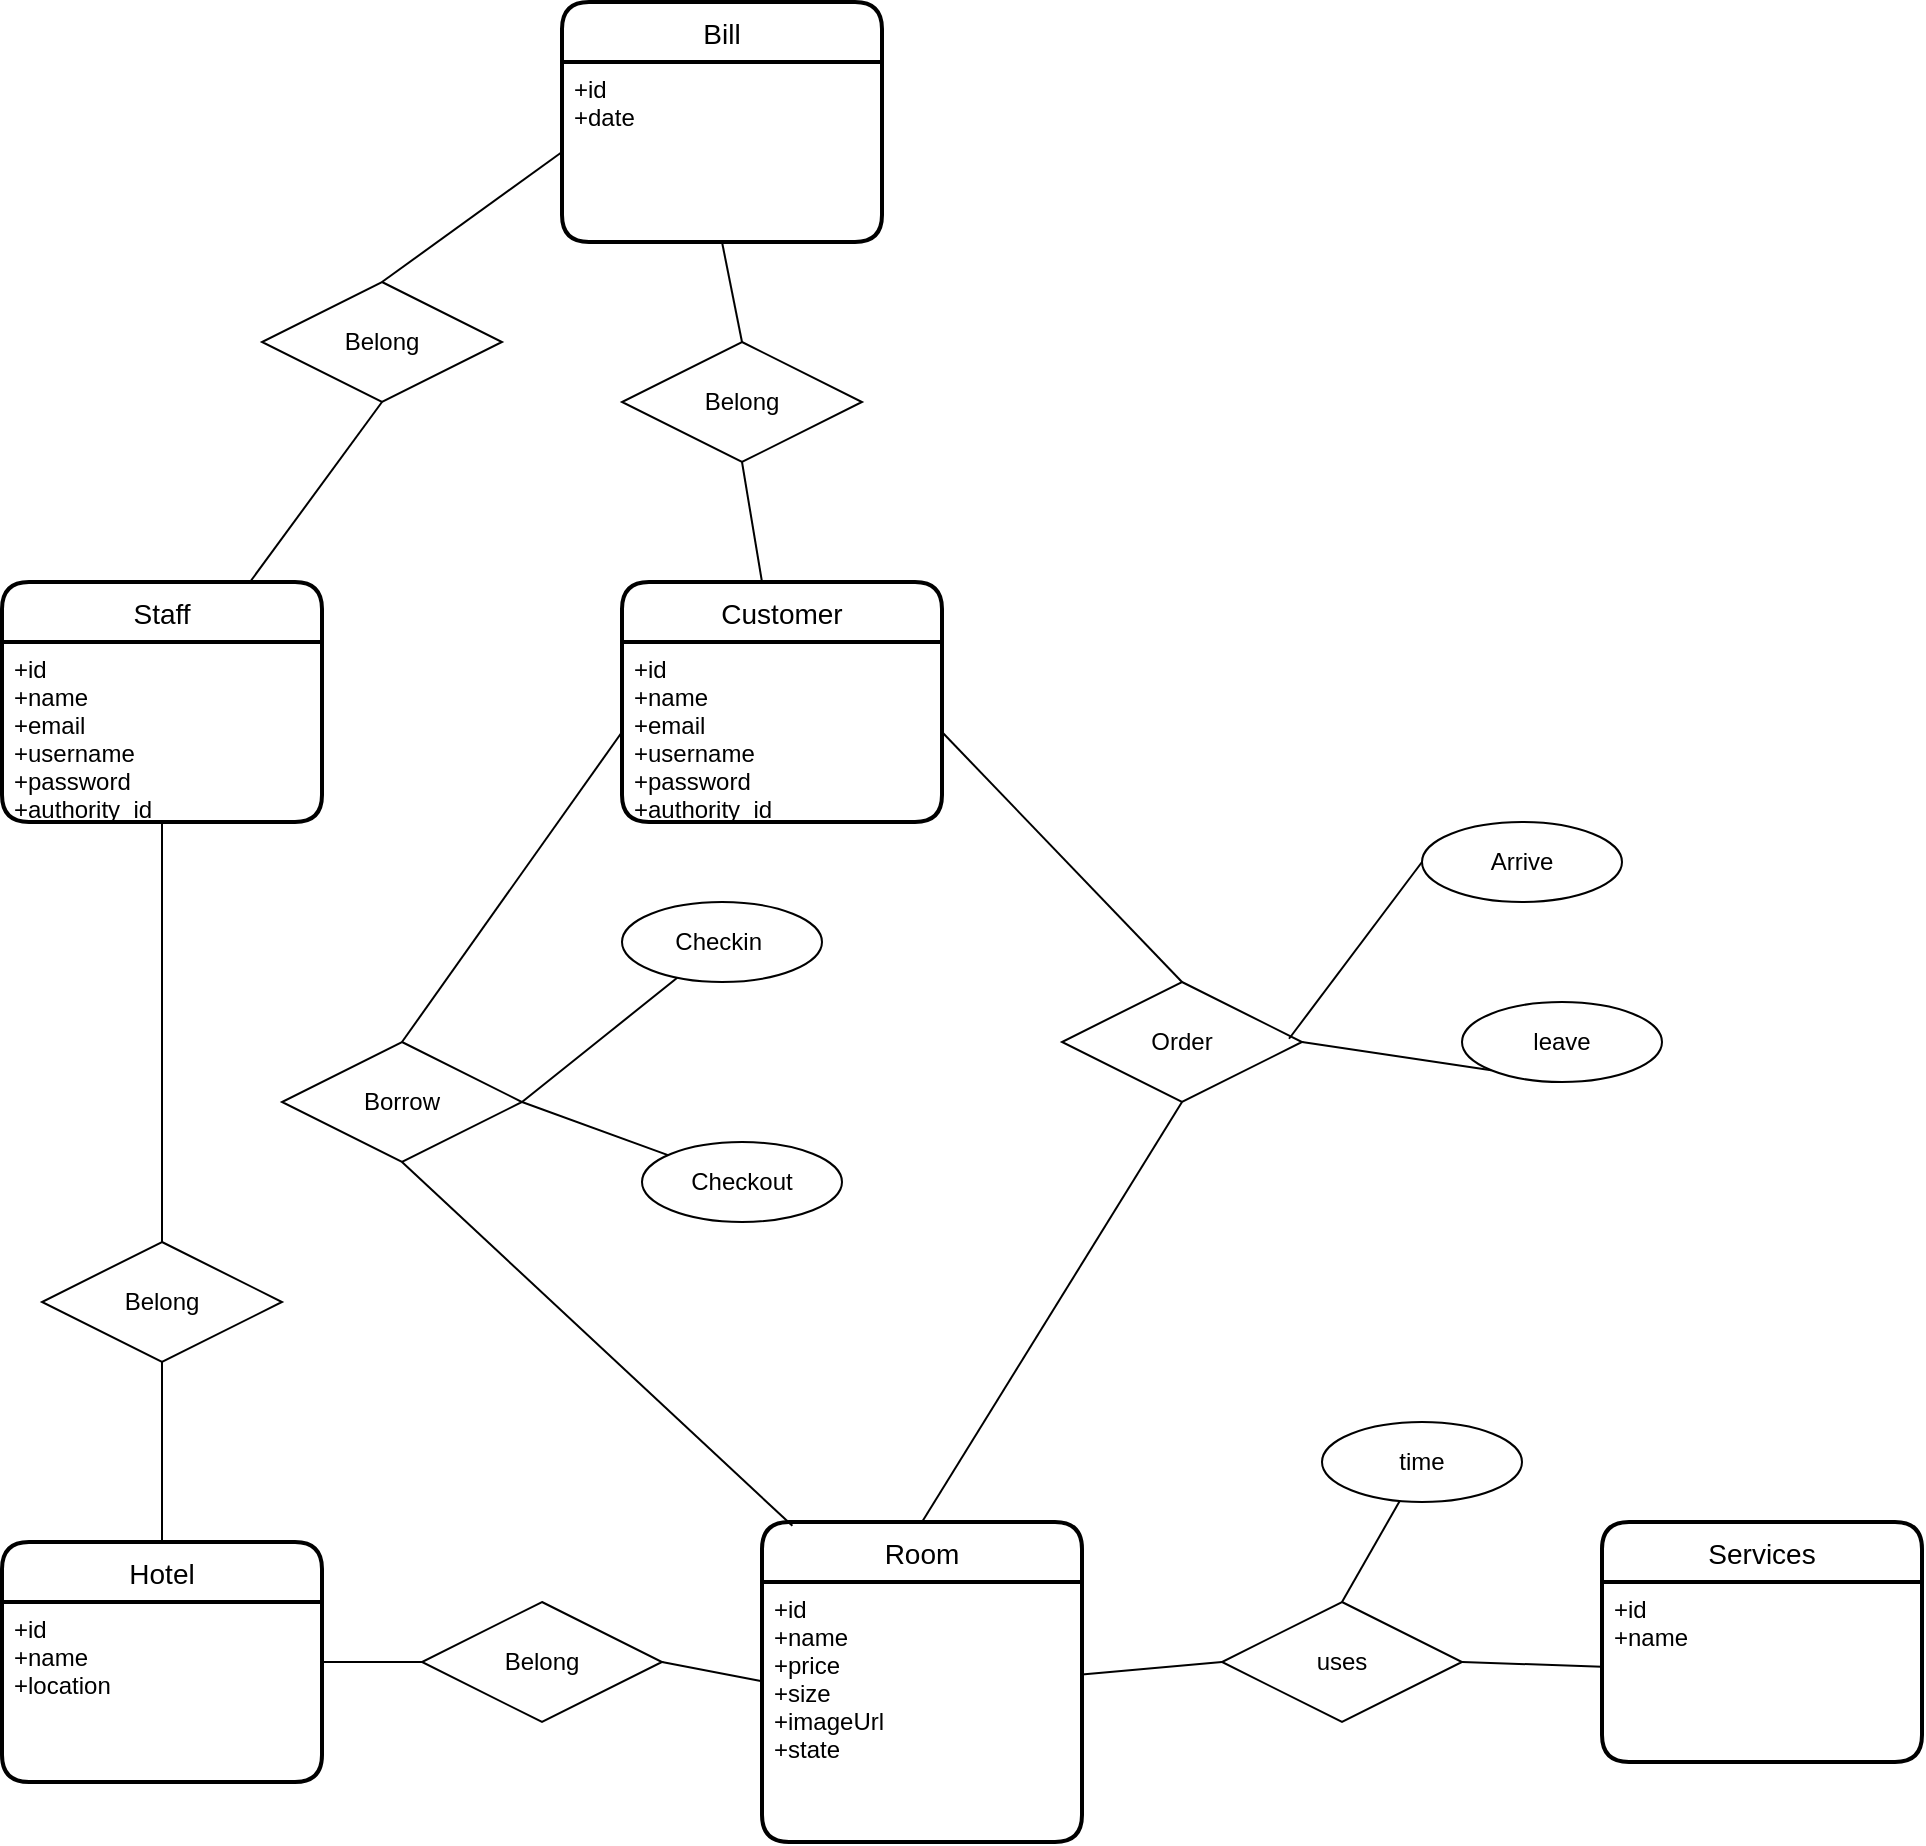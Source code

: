 <mxfile version="20.2.3" type="github">
  <diagram name="Page-1" id="e56a1550-8fbb-45ad-956c-1786394a9013">
    <mxGraphModel dx="1673" dy="1784" grid="1" gridSize="10" guides="1" tooltips="1" connect="1" arrows="1" fold="1" page="1" pageScale="1" pageWidth="1100" pageHeight="850" background="none" math="0" shadow="0">
      <root>
        <mxCell id="0" />
        <mxCell id="1" parent="0" />
        <mxCell id="Kd_VAQXIcEHXok77GXxw-1" value="Staff" style="swimlane;childLayout=stackLayout;horizontal=1;startSize=30;horizontalStack=0;rounded=1;fontSize=14;fontStyle=0;strokeWidth=2;resizeParent=0;resizeLast=1;shadow=0;dashed=0;align=center;" parent="1" vertex="1">
          <mxGeometry x="100" y="-210" width="160" height="120" as="geometry" />
        </mxCell>
        <mxCell id="Kd_VAQXIcEHXok77GXxw-2" value="+id&#xa;+name&#xa;+email&#xa;+username&#xa;+password&#xa;+authority_id" style="align=left;strokeColor=none;fillColor=none;spacingLeft=4;fontSize=12;verticalAlign=top;resizable=0;rotatable=0;part=1;" parent="Kd_VAQXIcEHXok77GXxw-1" vertex="1">
          <mxGeometry y="30" width="160" height="90" as="geometry" />
        </mxCell>
        <mxCell id="Kd_VAQXIcEHXok77GXxw-8" value="Hotel" style="swimlane;childLayout=stackLayout;horizontal=1;startSize=30;horizontalStack=0;rounded=1;fontSize=14;fontStyle=0;strokeWidth=2;resizeParent=0;resizeLast=1;shadow=0;dashed=0;align=center;" parent="1" vertex="1">
          <mxGeometry x="100" y="270" width="160" height="120" as="geometry" />
        </mxCell>
        <mxCell id="Kd_VAQXIcEHXok77GXxw-9" value="+id&#xa;+name&#xa;+location" style="align=left;strokeColor=none;fillColor=none;spacingLeft=4;fontSize=12;verticalAlign=top;resizable=0;rotatable=0;part=1;" parent="Kd_VAQXIcEHXok77GXxw-8" vertex="1">
          <mxGeometry y="30" width="160" height="90" as="geometry" />
        </mxCell>
        <mxCell id="Kd_VAQXIcEHXok77GXxw-10" value="Room" style="swimlane;childLayout=stackLayout;horizontal=1;startSize=30;horizontalStack=0;rounded=1;fontSize=14;fontStyle=0;strokeWidth=2;resizeParent=0;resizeLast=1;shadow=0;dashed=0;align=center;" parent="1" vertex="1">
          <mxGeometry x="480" y="260" width="160" height="160" as="geometry" />
        </mxCell>
        <mxCell id="Kd_VAQXIcEHXok77GXxw-11" value="+id&#xa;+name&#xa;+price&#xa;+size&#xa;+imageUrl&#xa;+state" style="align=left;strokeColor=none;fillColor=none;spacingLeft=4;fontSize=12;verticalAlign=top;resizable=0;rotatable=0;part=1;" parent="Kd_VAQXIcEHXok77GXxw-10" vertex="1">
          <mxGeometry y="30" width="160" height="130" as="geometry" />
        </mxCell>
        <mxCell id="Kd_VAQXIcEHXok77GXxw-16" value="Services" style="swimlane;childLayout=stackLayout;horizontal=1;startSize=30;horizontalStack=0;rounded=1;fontSize=14;fontStyle=0;strokeWidth=2;resizeParent=0;resizeLast=1;shadow=0;dashed=0;align=center;" parent="1" vertex="1">
          <mxGeometry x="900" y="260" width="160" height="120" as="geometry" />
        </mxCell>
        <mxCell id="Kd_VAQXIcEHXok77GXxw-17" value="+id&#xa;+name" style="align=left;strokeColor=none;fillColor=none;spacingLeft=4;fontSize=12;verticalAlign=top;resizable=0;rotatable=0;part=1;" parent="Kd_VAQXIcEHXok77GXxw-16" vertex="1">
          <mxGeometry y="30" width="160" height="90" as="geometry" />
        </mxCell>
        <mxCell id="Kd_VAQXIcEHXok77GXxw-46" value="Belong" style="shape=rhombus;perimeter=rhombusPerimeter;whiteSpace=wrap;html=1;align=center;" parent="1" vertex="1">
          <mxGeometry x="310" y="300" width="120" height="60" as="geometry" />
        </mxCell>
        <mxCell id="Kd_VAQXIcEHXok77GXxw-47" value="" style="endArrow=none;html=1;rounded=0;strokeWidth=1;exitX=1;exitY=0.333;exitDx=0;exitDy=0;exitPerimeter=0;entryX=0;entryY=0.5;entryDx=0;entryDy=0;" parent="1" source="Kd_VAQXIcEHXok77GXxw-9" target="Kd_VAQXIcEHXok77GXxw-46" edge="1">
          <mxGeometry relative="1" as="geometry">
            <mxPoint x="290" y="260.005" as="sourcePoint" />
            <mxPoint x="350" y="320" as="targetPoint" />
          </mxGeometry>
        </mxCell>
        <mxCell id="Kd_VAQXIcEHXok77GXxw-48" value="" style="endArrow=none;html=1;rounded=0;strokeWidth=1;exitX=1;exitY=0.5;exitDx=0;exitDy=0;" parent="1" source="Kd_VAQXIcEHXok77GXxw-46" target="Kd_VAQXIcEHXok77GXxw-11" edge="1">
          <mxGeometry relative="1" as="geometry">
            <mxPoint x="400" y="300.005" as="sourcePoint" />
            <mxPoint x="472.727" y="301.736" as="targetPoint" />
          </mxGeometry>
        </mxCell>
        <mxCell id="Kd_VAQXIcEHXok77GXxw-49" value="" style="endArrow=none;html=1;rounded=0;strokeWidth=1;exitX=1;exitY=0.5;exitDx=0;exitDy=0;" parent="1" source="Kd_VAQXIcEHXok77GXxw-50" target="Kd_VAQXIcEHXok77GXxw-17" edge="1">
          <mxGeometry relative="1" as="geometry">
            <mxPoint x="690" y="319.135" as="sourcePoint" />
            <mxPoint x="762.727" y="320.866" as="targetPoint" />
          </mxGeometry>
        </mxCell>
        <mxCell id="Kd_VAQXIcEHXok77GXxw-95" style="edgeStyle=none;rounded=0;orthogonalLoop=1;jettySize=auto;html=1;exitX=0.5;exitY=0;exitDx=0;exitDy=0;strokeWidth=1;endArrow=none;endFill=0;" parent="1" source="Kd_VAQXIcEHXok77GXxw-50" target="Kd_VAQXIcEHXok77GXxw-93" edge="1">
          <mxGeometry relative="1" as="geometry" />
        </mxCell>
        <mxCell id="Kd_VAQXIcEHXok77GXxw-50" value="uses" style="shape=rhombus;perimeter=rhombusPerimeter;whiteSpace=wrap;html=1;align=center;" parent="1" vertex="1">
          <mxGeometry x="710" y="300" width="120" height="60" as="geometry" />
        </mxCell>
        <mxCell id="Kd_VAQXIcEHXok77GXxw-51" value="" style="endArrow=none;html=1;rounded=0;strokeWidth=1;entryX=0;entryY=0.5;entryDx=0;entryDy=0;exitX=1;exitY=0.356;exitDx=0;exitDy=0;exitPerimeter=0;" parent="1" source="Kd_VAQXIcEHXok77GXxw-11" target="Kd_VAQXIcEHXok77GXxw-50" edge="1">
          <mxGeometry relative="1" as="geometry">
            <mxPoint x="670" y="270.005" as="sourcePoint" />
            <mxPoint x="742.727" y="271.736" as="targetPoint" />
          </mxGeometry>
        </mxCell>
        <mxCell id="Kd_VAQXIcEHXok77GXxw-54" value="Order" style="shape=rhombus;perimeter=rhombusPerimeter;whiteSpace=wrap;html=1;align=center;" parent="1" vertex="1">
          <mxGeometry x="630" y="-10" width="120" height="60" as="geometry" />
        </mxCell>
        <mxCell id="Kd_VAQXIcEHXok77GXxw-60" value="Customer" style="swimlane;childLayout=stackLayout;horizontal=1;startSize=30;horizontalStack=0;rounded=1;fontSize=14;fontStyle=0;strokeWidth=2;resizeParent=0;resizeLast=1;shadow=0;dashed=0;align=center;" parent="1" vertex="1">
          <mxGeometry x="410" y="-210" width="160" height="120" as="geometry" />
        </mxCell>
        <mxCell id="Kd_VAQXIcEHXok77GXxw-61" value="+id&#xa;+name&#xa;+email&#xa;+username&#xa;+password&#xa;+authority_id" style="align=left;strokeColor=none;fillColor=none;spacingLeft=4;fontSize=12;verticalAlign=top;resizable=0;rotatable=0;part=1;" parent="Kd_VAQXIcEHXok77GXxw-60" vertex="1">
          <mxGeometry y="30" width="160" height="90" as="geometry" />
        </mxCell>
        <mxCell id="Kd_VAQXIcEHXok77GXxw-67" value="" style="endArrow=none;html=1;rounded=0;strokeWidth=1;exitX=0.5;exitY=1;exitDx=0;exitDy=0;entryX=0.5;entryY=0;entryDx=0;entryDy=0;" parent="1" source="Kd_VAQXIcEHXok77GXxw-54" target="Kd_VAQXIcEHXok77GXxw-10" edge="1">
          <mxGeometry relative="1" as="geometry">
            <mxPoint x="590" y="180" as="sourcePoint" />
            <mxPoint x="590" y="260" as="targetPoint" />
          </mxGeometry>
        </mxCell>
        <mxCell id="Kd_VAQXIcEHXok77GXxw-74" value="" style="endArrow=none;html=1;rounded=0;strokeWidth=1;exitX=1;exitY=0.5;exitDx=0;exitDy=0;entryX=0.5;entryY=0;entryDx=0;entryDy=0;" parent="1" source="Kd_VAQXIcEHXok77GXxw-61" target="Kd_VAQXIcEHXok77GXxw-54" edge="1">
          <mxGeometry relative="1" as="geometry">
            <mxPoint x="420" y="-200" as="sourcePoint" />
            <mxPoint x="500.0" y="-130.0" as="targetPoint" />
          </mxGeometry>
        </mxCell>
        <mxCell id="Kd_VAQXIcEHXok77GXxw-76" value="Borrow" style="shape=rhombus;perimeter=rhombusPerimeter;whiteSpace=wrap;html=1;align=center;" parent="1" vertex="1">
          <mxGeometry x="240" y="20" width="120" height="60" as="geometry" />
        </mxCell>
        <mxCell id="Kd_VAQXIcEHXok77GXxw-77" value="" style="endArrow=none;html=1;rounded=0;strokeWidth=1;exitX=0;exitY=0.5;exitDx=0;exitDy=0;entryX=0.5;entryY=0;entryDx=0;entryDy=0;" parent="1" source="Kd_VAQXIcEHXok77GXxw-61" target="Kd_VAQXIcEHXok77GXxw-76" edge="1">
          <mxGeometry relative="1" as="geometry">
            <mxPoint x="270.0" y="-270.0" as="sourcePoint" />
            <mxPoint x="300.0" y="45" as="targetPoint" />
          </mxGeometry>
        </mxCell>
        <mxCell id="Kd_VAQXIcEHXok77GXxw-78" value="" style="endArrow=none;html=1;rounded=0;strokeWidth=1;exitX=0.5;exitY=1;exitDx=0;exitDy=0;entryX=0.095;entryY=0.012;entryDx=0;entryDy=0;entryPerimeter=0;" parent="1" source="Kd_VAQXIcEHXok77GXxw-76" target="Kd_VAQXIcEHXok77GXxw-10" edge="1">
          <mxGeometry relative="1" as="geometry">
            <mxPoint x="420.0" y="105.0" as="sourcePoint" />
            <mxPoint x="440.0" y="380" as="targetPoint" />
          </mxGeometry>
        </mxCell>
        <mxCell id="Kd_VAQXIcEHXok77GXxw-79" value="Belong" style="shape=rhombus;perimeter=rhombusPerimeter;whiteSpace=wrap;html=1;align=center;" parent="1" vertex="1">
          <mxGeometry x="120" y="120" width="120" height="60" as="geometry" />
        </mxCell>
        <mxCell id="Kd_VAQXIcEHXok77GXxw-80" value="" style="endArrow=none;html=1;rounded=0;strokeWidth=1;exitX=0.5;exitY=1;exitDx=0;exitDy=0;entryX=0.5;entryY=0;entryDx=0;entryDy=0;" parent="1" source="Kd_VAQXIcEHXok77GXxw-2" target="Kd_VAQXIcEHXok77GXxw-79" edge="1">
          <mxGeometry relative="1" as="geometry">
            <mxPoint x="70.0" y="10.0" as="sourcePoint" />
            <mxPoint x="-10.0" y="175" as="targetPoint" />
          </mxGeometry>
        </mxCell>
        <mxCell id="Kd_VAQXIcEHXok77GXxw-83" value="" style="endArrow=none;html=1;rounded=0;strokeWidth=1;exitX=0.5;exitY=1;exitDx=0;exitDy=0;entryX=0.5;entryY=0;entryDx=0;entryDy=0;" parent="1" source="Kd_VAQXIcEHXok77GXxw-79" target="Kd_VAQXIcEHXok77GXxw-8" edge="1">
          <mxGeometry relative="1" as="geometry">
            <mxPoint x="60.0" y="70.0" as="sourcePoint" />
            <mxPoint x="-20.0" y="235" as="targetPoint" />
          </mxGeometry>
        </mxCell>
        <mxCell id="Kd_VAQXIcEHXok77GXxw-84" value="leave" style="ellipse;whiteSpace=wrap;html=1;align=center;" parent="1" vertex="1">
          <mxGeometry x="830" width="100" height="40" as="geometry" />
        </mxCell>
        <mxCell id="Kd_VAQXIcEHXok77GXxw-85" value="" style="endArrow=none;html=1;rounded=0;strokeWidth=1;exitX=0;exitY=1;exitDx=0;exitDy=0;entryX=1;entryY=0.5;entryDx=0;entryDy=0;" parent="1" source="Kd_VAQXIcEHXok77GXxw-84" target="Kd_VAQXIcEHXok77GXxw-54" edge="1">
          <mxGeometry relative="1" as="geometry">
            <mxPoint x="800" y="80" as="sourcePoint" />
            <mxPoint x="670" y="290" as="targetPoint" />
          </mxGeometry>
        </mxCell>
        <mxCell id="Kd_VAQXIcEHXok77GXxw-86" value="Arrive" style="ellipse;whiteSpace=wrap;html=1;align=center;" parent="1" vertex="1">
          <mxGeometry x="810" y="-90" width="100" height="40" as="geometry" />
        </mxCell>
        <mxCell id="Kd_VAQXIcEHXok77GXxw-88" value="" style="endArrow=none;html=1;rounded=0;strokeWidth=1;exitX=0.946;exitY=0.473;exitDx=0;exitDy=0;entryX=0;entryY=0.5;entryDx=0;entryDy=0;exitPerimeter=0;" parent="1" source="Kd_VAQXIcEHXok77GXxw-54" target="Kd_VAQXIcEHXok77GXxw-86" edge="1">
          <mxGeometry relative="1" as="geometry">
            <mxPoint x="630.004" y="19.996" as="sourcePoint" />
            <mxPoint x="535.15" y="5.77" as="targetPoint" />
          </mxGeometry>
        </mxCell>
        <mxCell id="Kd_VAQXIcEHXok77GXxw-89" value="Checkin&amp;nbsp;" style="ellipse;whiteSpace=wrap;html=1;align=center;" parent="1" vertex="1">
          <mxGeometry x="410" y="-50" width="100" height="40" as="geometry" />
        </mxCell>
        <mxCell id="Kd_VAQXIcEHXok77GXxw-90" value="Checkout" style="ellipse;whiteSpace=wrap;html=1;align=center;" parent="1" vertex="1">
          <mxGeometry x="420" y="70" width="100" height="40" as="geometry" />
        </mxCell>
        <mxCell id="Kd_VAQXIcEHXok77GXxw-91" value="" style="endArrow=none;html=1;rounded=0;strokeWidth=1;entryX=1;entryY=0.5;entryDx=0;entryDy=0;" parent="1" source="Kd_VAQXIcEHXok77GXxw-89" target="Kd_VAQXIcEHXok77GXxw-76" edge="1">
          <mxGeometry relative="1" as="geometry">
            <mxPoint x="410" y="-125.0" as="sourcePoint" />
            <mxPoint x="310" y="30" as="targetPoint" />
          </mxGeometry>
        </mxCell>
        <mxCell id="Kd_VAQXIcEHXok77GXxw-92" value="" style="endArrow=none;html=1;rounded=0;strokeWidth=1;entryX=1;entryY=0.5;entryDx=0;entryDy=0;" parent="1" source="Kd_VAQXIcEHXok77GXxw-90" target="Kd_VAQXIcEHXok77GXxw-76" edge="1">
          <mxGeometry relative="1" as="geometry">
            <mxPoint x="854.854" y="44.226" as="sourcePoint" />
            <mxPoint x="760.0" y="30" as="targetPoint" />
          </mxGeometry>
        </mxCell>
        <mxCell id="Kd_VAQXIcEHXok77GXxw-93" value="time" style="ellipse;whiteSpace=wrap;html=1;align=center;" parent="1" vertex="1">
          <mxGeometry x="760" y="210" width="100" height="40" as="geometry" />
        </mxCell>
        <mxCell id="TzVSilA2Bh1R2aP9luoq-2" value="Bill" style="swimlane;childLayout=stackLayout;horizontal=1;startSize=30;horizontalStack=0;rounded=1;fontSize=14;fontStyle=0;strokeWidth=2;resizeParent=0;resizeLast=1;shadow=0;dashed=0;align=center;" vertex="1" parent="1">
          <mxGeometry x="380" y="-500" width="160" height="120" as="geometry" />
        </mxCell>
        <mxCell id="TzVSilA2Bh1R2aP9luoq-3" value="+id&#xa;+date&#xa;" style="align=left;strokeColor=none;fillColor=none;spacingLeft=4;fontSize=12;verticalAlign=top;resizable=0;rotatable=0;part=1;" vertex="1" parent="TzVSilA2Bh1R2aP9luoq-2">
          <mxGeometry y="30" width="160" height="90" as="geometry" />
        </mxCell>
        <mxCell id="TzVSilA2Bh1R2aP9luoq-6" value="" style="endArrow=none;html=1;rounded=0;strokeWidth=1;exitX=0;exitY=0.5;exitDx=0;exitDy=0;entryX=0.5;entryY=0;entryDx=0;entryDy=0;" edge="1" parent="1" source="TzVSilA2Bh1R2aP9luoq-3" target="TzVSilA2Bh1R2aP9luoq-10">
          <mxGeometry relative="1" as="geometry">
            <mxPoint x="180" y="-410" as="sourcePoint" />
            <mxPoint x="300" y="-285" as="targetPoint" />
          </mxGeometry>
        </mxCell>
        <mxCell id="TzVSilA2Bh1R2aP9luoq-7" value="Belong" style="shape=rhombus;perimeter=rhombusPerimeter;whiteSpace=wrap;html=1;align=center;" vertex="1" parent="1">
          <mxGeometry x="410" y="-330" width="120" height="60" as="geometry" />
        </mxCell>
        <mxCell id="TzVSilA2Bh1R2aP9luoq-8" value="" style="endArrow=none;html=1;rounded=0;strokeWidth=1;exitX=0.5;exitY=1;exitDx=0;exitDy=0;entryX=0.5;entryY=0;entryDx=0;entryDy=0;" edge="1" parent="1" source="TzVSilA2Bh1R2aP9luoq-3" target="TzVSilA2Bh1R2aP9luoq-7">
          <mxGeometry relative="1" as="geometry">
            <mxPoint x="380" y="-370.0" as="sourcePoint" />
            <mxPoint x="380" y="-160" as="targetPoint" />
          </mxGeometry>
        </mxCell>
        <mxCell id="TzVSilA2Bh1R2aP9luoq-9" value="" style="endArrow=none;html=1;rounded=0;strokeWidth=1;exitX=0.5;exitY=1;exitDx=0;exitDy=0;" edge="1" parent="1" source="TzVSilA2Bh1R2aP9luoq-7" target="Kd_VAQXIcEHXok77GXxw-60">
          <mxGeometry relative="1" as="geometry">
            <mxPoint x="350" y="-250.0" as="sourcePoint" />
            <mxPoint x="350" y="-40" as="targetPoint" />
          </mxGeometry>
        </mxCell>
        <mxCell id="TzVSilA2Bh1R2aP9luoq-10" value="Belong" style="shape=rhombus;perimeter=rhombusPerimeter;whiteSpace=wrap;html=1;align=center;" vertex="1" parent="1">
          <mxGeometry x="230" y="-360" width="120" height="60" as="geometry" />
        </mxCell>
        <mxCell id="TzVSilA2Bh1R2aP9luoq-12" value="" style="endArrow=none;html=1;rounded=0;strokeWidth=1;exitX=0.5;exitY=1;exitDx=0;exitDy=0;" edge="1" parent="1" source="TzVSilA2Bh1R2aP9luoq-10" target="Kd_VAQXIcEHXok77GXxw-1">
          <mxGeometry relative="1" as="geometry">
            <mxPoint x="240" y="-320.0" as="sourcePoint" />
            <mxPoint x="130" y="-165" as="targetPoint" />
          </mxGeometry>
        </mxCell>
      </root>
    </mxGraphModel>
  </diagram>
</mxfile>
